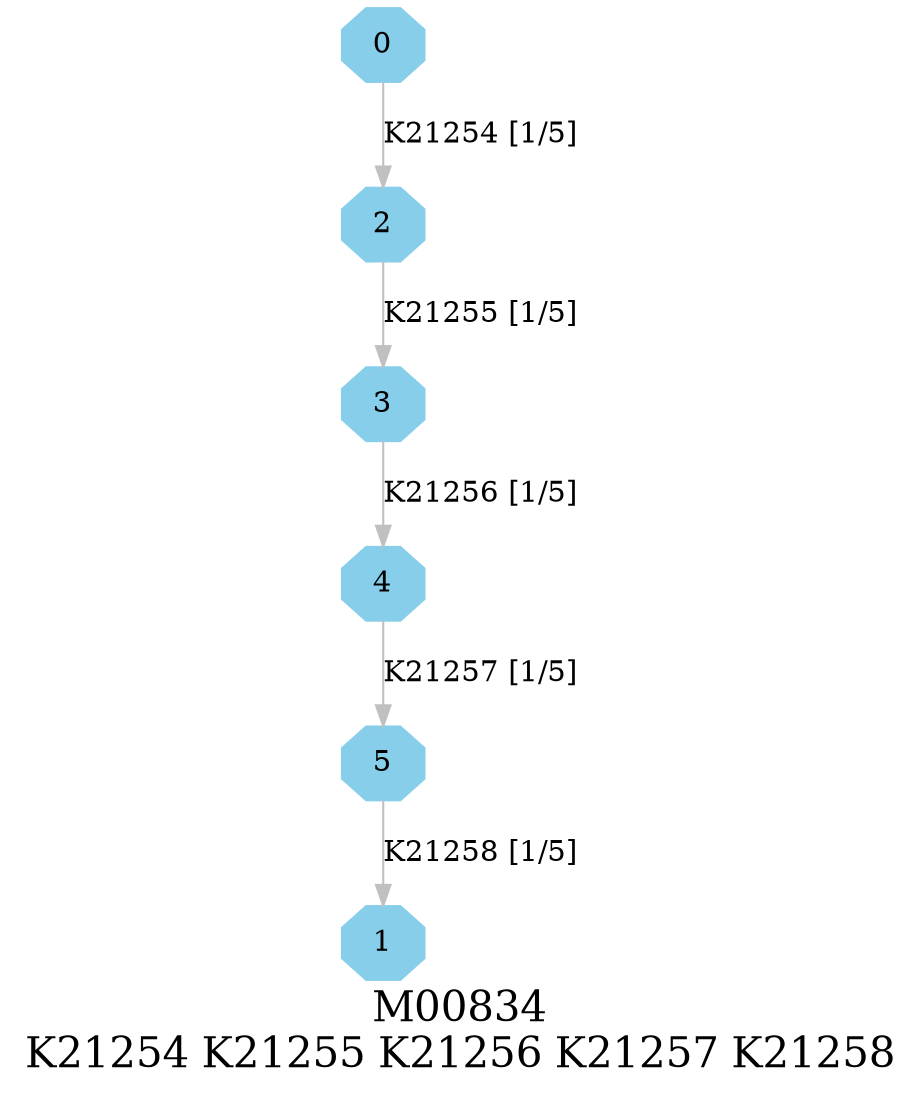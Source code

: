 digraph G {
graph [label="M00834
K21254 K21255 K21256 K21257 K21258",fontsize=20];
node [shape=box,style=filled];
edge [len=3,color=grey];
{node [width=.3,height=.3,shape=octagon,style=filled,color=skyblue] 0 1 2 3 4 5 }
0 -> 2 [label="K21254 [1/5]"];
2 -> 3 [label="K21255 [1/5]"];
3 -> 4 [label="K21256 [1/5]"];
4 -> 5 [label="K21257 [1/5]"];
5 -> 1 [label="K21258 [1/5]"];
}